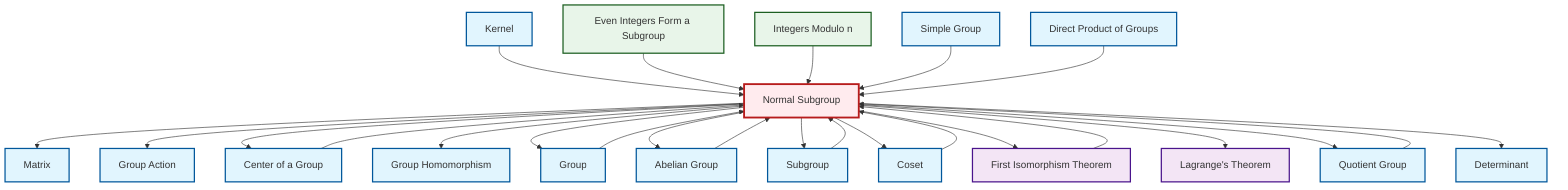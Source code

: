graph TD
    classDef definition fill:#e1f5fe,stroke:#01579b,stroke-width:2px
    classDef theorem fill:#f3e5f5,stroke:#4a148c,stroke-width:2px
    classDef axiom fill:#fff3e0,stroke:#e65100,stroke-width:2px
    classDef example fill:#e8f5e9,stroke:#1b5e20,stroke-width:2px
    classDef current fill:#ffebee,stroke:#b71c1c,stroke-width:3px
    ex-even-integers-subgroup["Even Integers Form a Subgroup"]:::example
    def-abelian-group["Abelian Group"]:::definition
    def-determinant["Determinant"]:::definition
    def-normal-subgroup["Normal Subgroup"]:::definition
    def-group-action["Group Action"]:::definition
    def-simple-group["Simple Group"]:::definition
    def-center-of-group["Center of a Group"]:::definition
    def-kernel["Kernel"]:::definition
    def-subgroup["Subgroup"]:::definition
    ex-quotient-integers-mod-n["Integers Modulo n"]:::example
    thm-first-isomorphism["First Isomorphism Theorem"]:::theorem
    def-group["Group"]:::definition
    def-matrix["Matrix"]:::definition
    def-direct-product["Direct Product of Groups"]:::definition
    def-quotient-group["Quotient Group"]:::definition
    def-homomorphism["Group Homomorphism"]:::definition
    thm-lagrange["Lagrange's Theorem"]:::theorem
    def-coset["Coset"]:::definition
    def-coset --> def-normal-subgroup
    def-center-of-group --> def-normal-subgroup
    def-normal-subgroup --> def-matrix
    thm-first-isomorphism --> def-normal-subgroup
    def-kernel --> def-normal-subgroup
    def-normal-subgroup --> def-group-action
    def-normal-subgroup --> def-center-of-group
    def-quotient-group --> def-normal-subgroup
    ex-even-integers-subgroup --> def-normal-subgroup
    def-normal-subgroup --> def-homomorphism
    def-normal-subgroup --> def-group
    def-group --> def-normal-subgroup
    def-normal-subgroup --> def-abelian-group
    def-abelian-group --> def-normal-subgroup
    def-normal-subgroup --> def-subgroup
    def-normal-subgroup --> def-coset
    def-normal-subgroup --> thm-first-isomorphism
    def-subgroup --> def-normal-subgroup
    ex-quotient-integers-mod-n --> def-normal-subgroup
    def-simple-group --> def-normal-subgroup
    def-normal-subgroup --> thm-lagrange
    def-normal-subgroup --> def-quotient-group
    def-normal-subgroup --> def-determinant
    def-direct-product --> def-normal-subgroup
    class def-normal-subgroup current